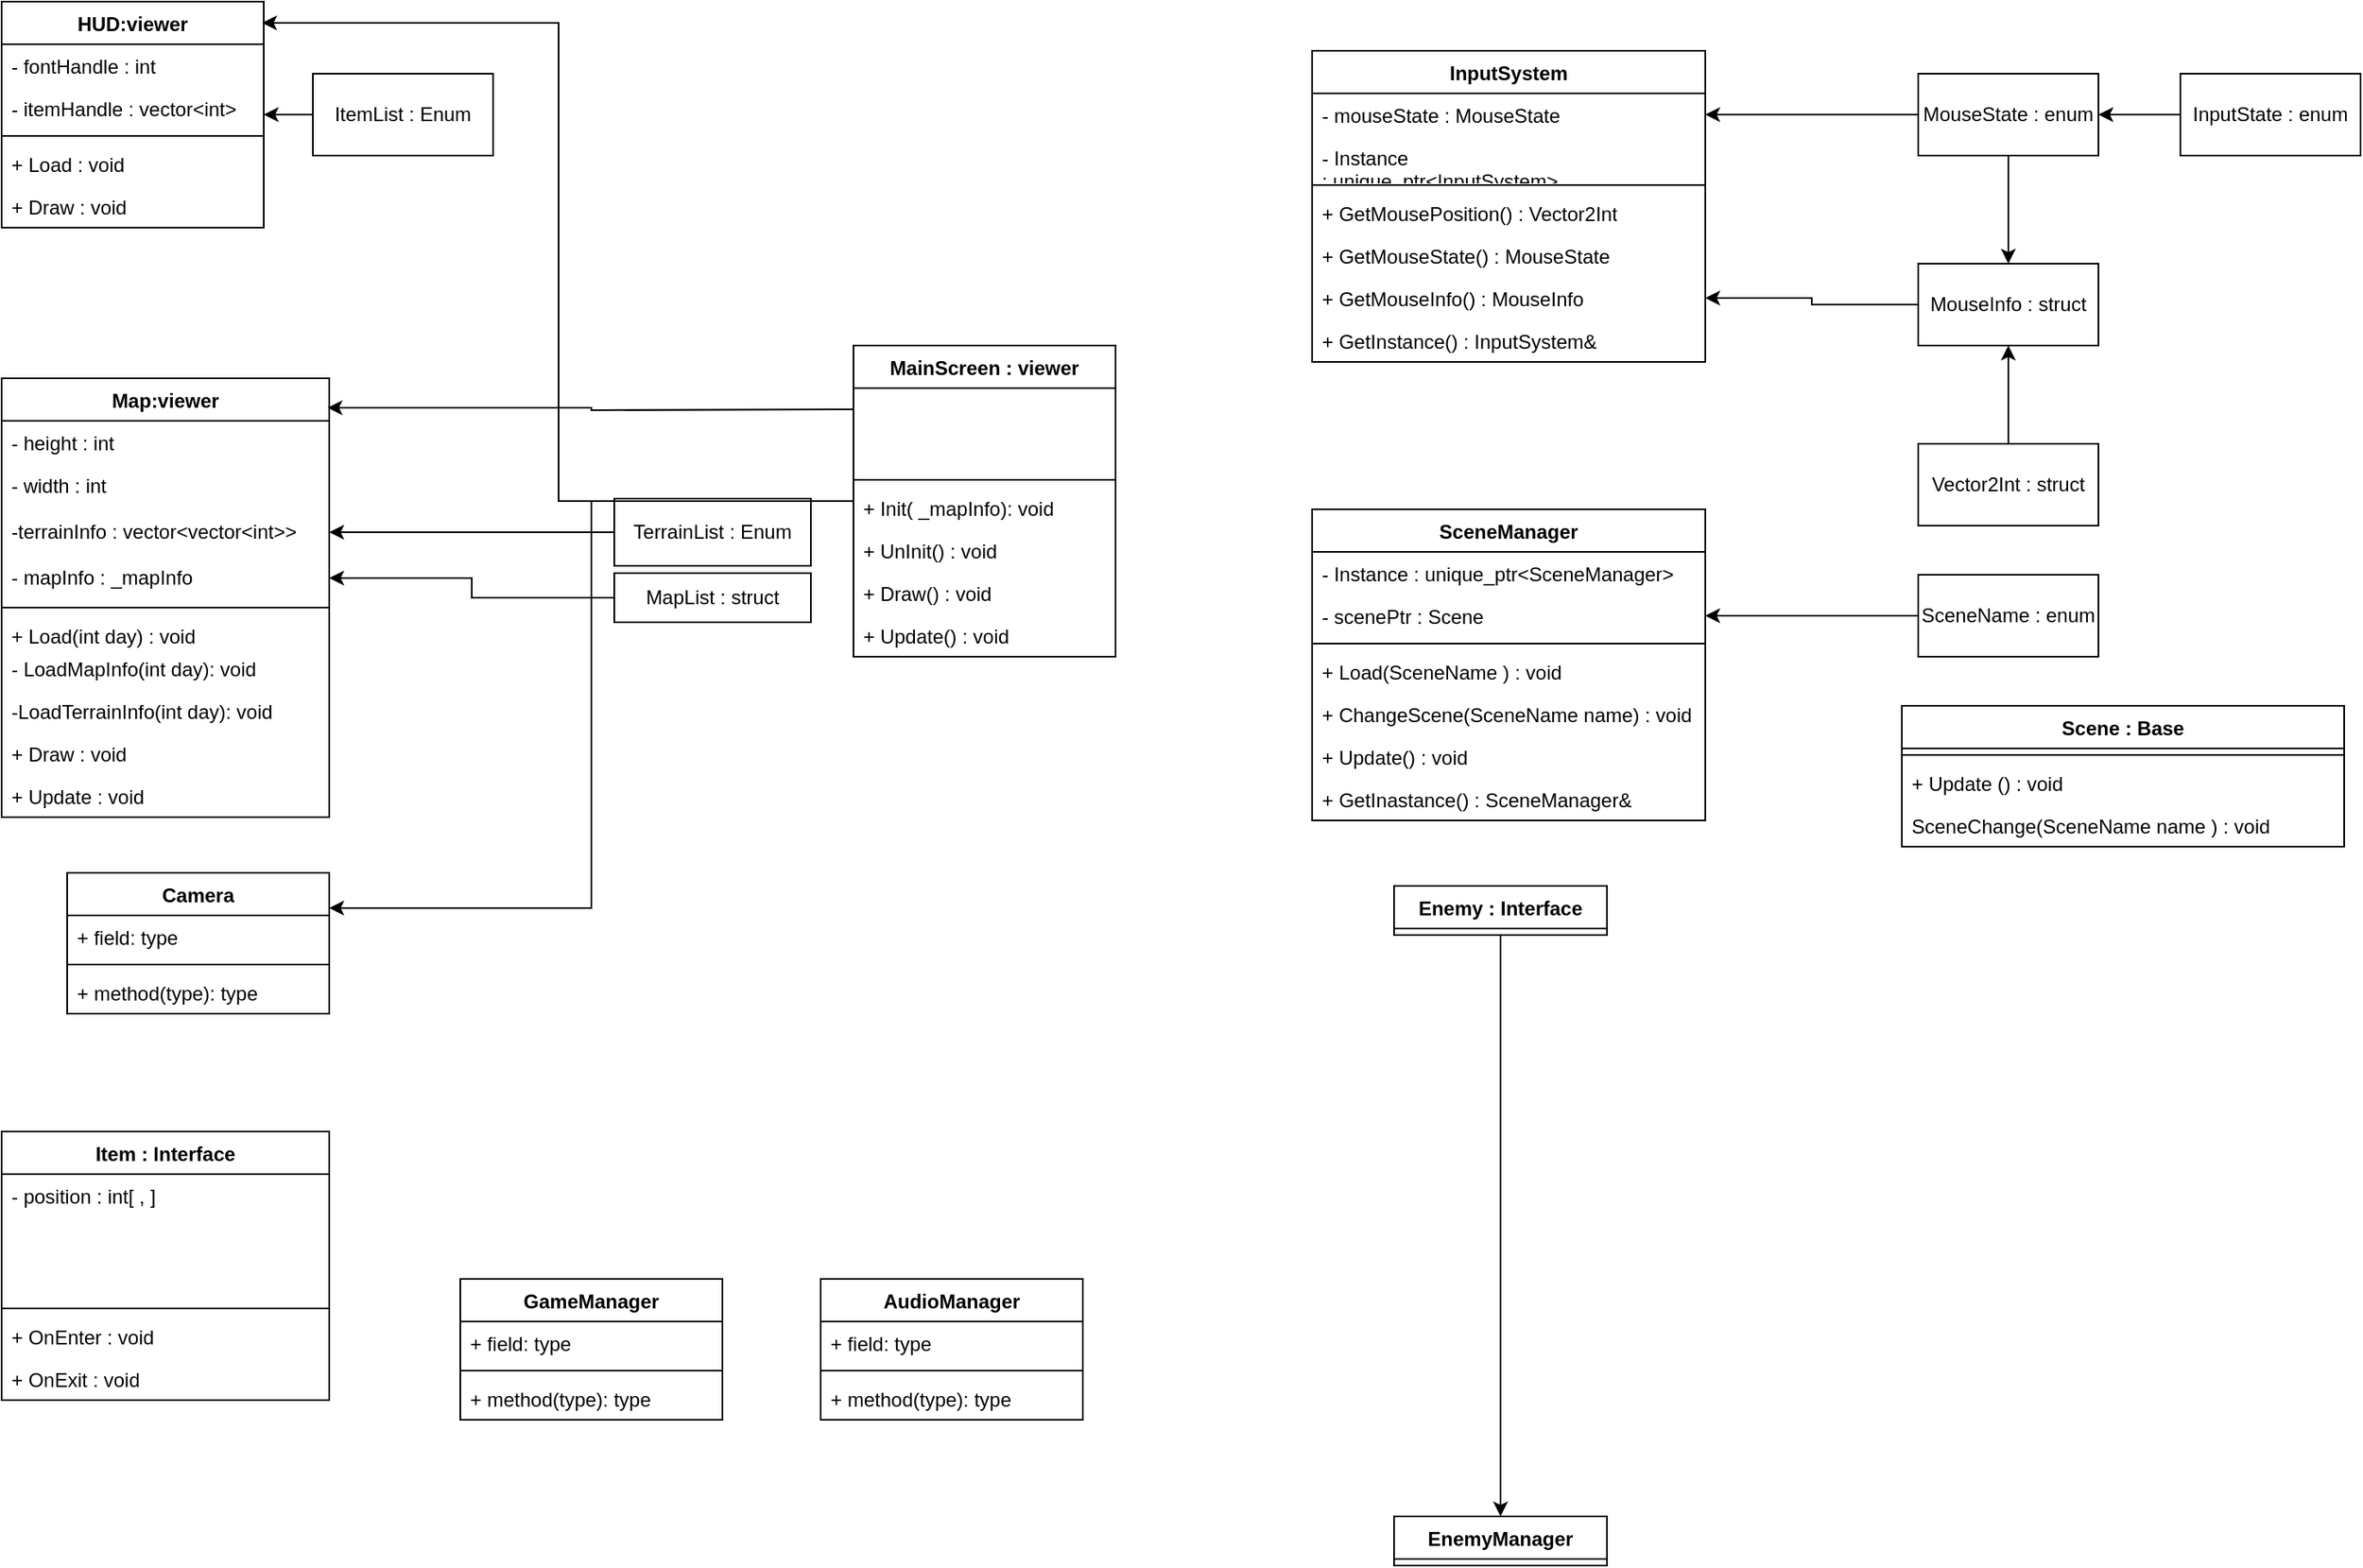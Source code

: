 <mxfile version="26.0.5">
  <diagram id="C5RBs43oDa-KdzZeNtuy" name="Page-1">
    <mxGraphModel dx="1434" dy="738" grid="1" gridSize="10" guides="1" tooltips="1" connect="1" arrows="1" fold="1" page="1" pageScale="1" pageWidth="827" pageHeight="1169" math="0" shadow="0">
      <root>
        <mxCell id="WIyWlLk6GJQsqaUBKTNV-0" />
        <mxCell id="WIyWlLk6GJQsqaUBKTNV-1" parent="WIyWlLk6GJQsqaUBKTNV-0" />
        <mxCell id="dQ82F6TQ2_QtoNy7Uzbg-0" value="HUD:viewer" style="swimlane;fontStyle=1;align=center;verticalAlign=top;childLayout=stackLayout;horizontal=1;startSize=26;horizontalStack=0;resizeParent=1;resizeParentMax=0;resizeLast=0;collapsible=1;marginBottom=0;whiteSpace=wrap;html=1;" parent="WIyWlLk6GJQsqaUBKTNV-1" vertex="1">
          <mxGeometry x="40" y="10" width="160" height="138" as="geometry" />
        </mxCell>
        <mxCell id="dQ82F6TQ2_QtoNy7Uzbg-1" value="- fontHandle : int" style="text;strokeColor=none;fillColor=none;align=left;verticalAlign=top;spacingLeft=4;spacingRight=4;overflow=hidden;rotatable=0;points=[[0,0.5],[1,0.5]];portConstraint=eastwest;whiteSpace=wrap;html=1;" parent="dQ82F6TQ2_QtoNy7Uzbg-0" vertex="1">
          <mxGeometry y="26" width="160" height="26" as="geometry" />
        </mxCell>
        <mxCell id="dQ82F6TQ2_QtoNy7Uzbg-5" value="- itemHandle : vector&amp;lt;int&amp;gt;" style="text;strokeColor=none;fillColor=none;align=left;verticalAlign=top;spacingLeft=4;spacingRight=4;overflow=hidden;rotatable=0;points=[[0,0.5],[1,0.5]];portConstraint=eastwest;whiteSpace=wrap;html=1;" parent="dQ82F6TQ2_QtoNy7Uzbg-0" vertex="1">
          <mxGeometry y="52" width="160" height="26" as="geometry" />
        </mxCell>
        <mxCell id="dQ82F6TQ2_QtoNy7Uzbg-2" value="" style="line;strokeWidth=1;fillColor=none;align=left;verticalAlign=middle;spacingTop=-1;spacingLeft=3;spacingRight=3;rotatable=0;labelPosition=right;points=[];portConstraint=eastwest;strokeColor=inherit;" parent="dQ82F6TQ2_QtoNy7Uzbg-0" vertex="1">
          <mxGeometry y="78" width="160" height="8" as="geometry" />
        </mxCell>
        <mxCell id="dQ82F6TQ2_QtoNy7Uzbg-3" value="+ Load : void" style="text;strokeColor=none;fillColor=none;align=left;verticalAlign=top;spacingLeft=4;spacingRight=4;overflow=hidden;rotatable=0;points=[[0,0.5],[1,0.5]];portConstraint=eastwest;whiteSpace=wrap;html=1;" parent="dQ82F6TQ2_QtoNy7Uzbg-0" vertex="1">
          <mxGeometry y="86" width="160" height="26" as="geometry" />
        </mxCell>
        <mxCell id="dQ82F6TQ2_QtoNy7Uzbg-7" value="+ Draw : void" style="text;strokeColor=none;fillColor=none;align=left;verticalAlign=top;spacingLeft=4;spacingRight=4;overflow=hidden;rotatable=0;points=[[0,0.5],[1,0.5]];portConstraint=eastwest;whiteSpace=wrap;html=1;" parent="dQ82F6TQ2_QtoNy7Uzbg-0" vertex="1">
          <mxGeometry y="112" width="160" height="26" as="geometry" />
        </mxCell>
        <mxCell id="dQ82F6TQ2_QtoNy7Uzbg-9" style="edgeStyle=orthogonalEdgeStyle;rounded=0;orthogonalLoop=1;jettySize=auto;html=1;" parent="WIyWlLk6GJQsqaUBKTNV-1" source="dQ82F6TQ2_QtoNy7Uzbg-8" target="dQ82F6TQ2_QtoNy7Uzbg-0" edge="1">
          <mxGeometry relative="1" as="geometry" />
        </mxCell>
        <mxCell id="dQ82F6TQ2_QtoNy7Uzbg-8" value="ItemList : Enum" style="html=1;whiteSpace=wrap;" parent="WIyWlLk6GJQsqaUBKTNV-1" vertex="1">
          <mxGeometry x="230" y="54" width="110" height="50" as="geometry" />
        </mxCell>
        <mxCell id="dQ82F6TQ2_QtoNy7Uzbg-10" value="Map:viewer" style="swimlane;fontStyle=1;align=center;verticalAlign=top;childLayout=stackLayout;horizontal=1;startSize=26;horizontalStack=0;resizeParent=1;resizeParentMax=0;resizeLast=0;collapsible=1;marginBottom=0;whiteSpace=wrap;html=1;" parent="WIyWlLk6GJQsqaUBKTNV-1" vertex="1">
          <mxGeometry x="40" y="240" width="200" height="268" as="geometry">
            <mxRectangle x="40" y="240" width="60" height="30" as="alternateBounds" />
          </mxGeometry>
        </mxCell>
        <mxCell id="dQ82F6TQ2_QtoNy7Uzbg-15" value="- height : int" style="text;strokeColor=none;fillColor=none;align=left;verticalAlign=top;spacingLeft=4;spacingRight=4;overflow=hidden;rotatable=0;points=[[0,0.5],[1,0.5]];portConstraint=eastwest;whiteSpace=wrap;html=1;" parent="dQ82F6TQ2_QtoNy7Uzbg-10" vertex="1">
          <mxGeometry y="26" width="200" height="26" as="geometry" />
        </mxCell>
        <mxCell id="dQ82F6TQ2_QtoNy7Uzbg-14" value="- width : int" style="text;strokeColor=none;fillColor=none;align=left;verticalAlign=top;spacingLeft=4;spacingRight=4;overflow=hidden;rotatable=0;points=[[0,0.5],[1,0.5]];portConstraint=eastwest;whiteSpace=wrap;html=1;" parent="dQ82F6TQ2_QtoNy7Uzbg-10" vertex="1">
          <mxGeometry y="52" width="200" height="28" as="geometry" />
        </mxCell>
        <mxCell id="dQ82F6TQ2_QtoNy7Uzbg-17" value="-terrainInfo : vector&amp;lt;vector&amp;lt;int&amp;gt;&amp;gt;" style="text;strokeColor=none;fillColor=none;align=left;verticalAlign=top;spacingLeft=4;spacingRight=4;overflow=hidden;rotatable=0;points=[[0,0.5],[1,0.5]];portConstraint=eastwest;whiteSpace=wrap;html=1;" parent="dQ82F6TQ2_QtoNy7Uzbg-10" vertex="1">
          <mxGeometry y="80" width="200" height="28" as="geometry" />
        </mxCell>
        <mxCell id="dQ82F6TQ2_QtoNy7Uzbg-16" value="- mapInfo : _mapInfo" style="text;strokeColor=none;fillColor=none;align=left;verticalAlign=top;spacingLeft=4;spacingRight=4;overflow=hidden;rotatable=0;points=[[0,0.5],[1,0.5]];portConstraint=eastwest;whiteSpace=wrap;html=1;" parent="dQ82F6TQ2_QtoNy7Uzbg-10" vertex="1">
          <mxGeometry y="108" width="200" height="28" as="geometry" />
        </mxCell>
        <mxCell id="dQ82F6TQ2_QtoNy7Uzbg-12" value="" style="line;strokeWidth=1;fillColor=none;align=left;verticalAlign=middle;spacingTop=-1;spacingLeft=3;spacingRight=3;rotatable=0;labelPosition=right;points=[];portConstraint=eastwest;strokeColor=inherit;" parent="dQ82F6TQ2_QtoNy7Uzbg-10" vertex="1">
          <mxGeometry y="136" width="200" height="8" as="geometry" />
        </mxCell>
        <mxCell id="dQ82F6TQ2_QtoNy7Uzbg-13" value="+ Load(int day) : void" style="text;strokeColor=none;fillColor=none;align=left;verticalAlign=top;spacingLeft=4;spacingRight=4;overflow=hidden;rotatable=0;points=[[0,0.5],[1,0.5]];portConstraint=eastwest;whiteSpace=wrap;html=1;" parent="dQ82F6TQ2_QtoNy7Uzbg-10" vertex="1">
          <mxGeometry y="144" width="200" height="20" as="geometry" />
        </mxCell>
        <mxCell id="dQ82F6TQ2_QtoNy7Uzbg-20" value="- LoadMapInfo(int day): void" style="text;strokeColor=none;fillColor=none;align=left;verticalAlign=top;spacingLeft=4;spacingRight=4;overflow=hidden;rotatable=0;points=[[0,0.5],[1,0.5]];portConstraint=eastwest;whiteSpace=wrap;html=1;" parent="dQ82F6TQ2_QtoNy7Uzbg-10" vertex="1">
          <mxGeometry y="164" width="200" height="26" as="geometry" />
        </mxCell>
        <mxCell id="dQ82F6TQ2_QtoNy7Uzbg-19" value="-LoadTerrainInfo(int day): void" style="text;strokeColor=none;fillColor=none;align=left;verticalAlign=top;spacingLeft=4;spacingRight=4;overflow=hidden;rotatable=0;points=[[0,0.5],[1,0.5]];portConstraint=eastwest;whiteSpace=wrap;html=1;" parent="dQ82F6TQ2_QtoNy7Uzbg-10" vertex="1">
          <mxGeometry y="190" width="200" height="26" as="geometry" />
        </mxCell>
        <mxCell id="dQ82F6TQ2_QtoNy7Uzbg-18" value="+ Draw : void" style="text;strokeColor=none;fillColor=none;align=left;verticalAlign=top;spacingLeft=4;spacingRight=4;overflow=hidden;rotatable=0;points=[[0,0.5],[1,0.5]];portConstraint=eastwest;whiteSpace=wrap;html=1;" parent="dQ82F6TQ2_QtoNy7Uzbg-10" vertex="1">
          <mxGeometry y="216" width="200" height="26" as="geometry" />
        </mxCell>
        <mxCell id="GpINPTYnc7k_mhs-UfK4-0" value="+ Update : void" style="text;strokeColor=none;fillColor=none;align=left;verticalAlign=top;spacingLeft=4;spacingRight=4;overflow=hidden;rotatable=0;points=[[0,0.5],[1,0.5]];portConstraint=eastwest;whiteSpace=wrap;html=1;" parent="dQ82F6TQ2_QtoNy7Uzbg-10" vertex="1">
          <mxGeometry y="242" width="200" height="26" as="geometry" />
        </mxCell>
        <mxCell id="dQ82F6TQ2_QtoNy7Uzbg-22" style="edgeStyle=orthogonalEdgeStyle;rounded=0;orthogonalLoop=1;jettySize=auto;html=1;" parent="WIyWlLk6GJQsqaUBKTNV-1" source="dQ82F6TQ2_QtoNy7Uzbg-21" target="dQ82F6TQ2_QtoNy7Uzbg-17" edge="1">
          <mxGeometry relative="1" as="geometry" />
        </mxCell>
        <mxCell id="dQ82F6TQ2_QtoNy7Uzbg-21" value="TerrainList : Enum" style="html=1;whiteSpace=wrap;" parent="WIyWlLk6GJQsqaUBKTNV-1" vertex="1">
          <mxGeometry x="414" y="313.5" width="120" height="41" as="geometry" />
        </mxCell>
        <mxCell id="dQ82F6TQ2_QtoNy7Uzbg-24" style="edgeStyle=orthogonalEdgeStyle;rounded=0;orthogonalLoop=1;jettySize=auto;html=1;entryX=1;entryY=0.5;entryDx=0;entryDy=0;" parent="WIyWlLk6GJQsqaUBKTNV-1" source="dQ82F6TQ2_QtoNy7Uzbg-23" target="dQ82F6TQ2_QtoNy7Uzbg-16" edge="1">
          <mxGeometry relative="1" as="geometry" />
        </mxCell>
        <mxCell id="dQ82F6TQ2_QtoNy7Uzbg-23" value="MapList : struct" style="html=1;whiteSpace=wrap;" parent="WIyWlLk6GJQsqaUBKTNV-1" vertex="1">
          <mxGeometry x="414" y="359" width="120" height="30" as="geometry" />
        </mxCell>
        <mxCell id="Az7e3JTiuU3JbgEFmQPV-0" style="edgeStyle=orthogonalEdgeStyle;rounded=0;orthogonalLoop=1;jettySize=auto;html=1;entryX=0.5;entryY=0;entryDx=0;entryDy=0;" parent="WIyWlLk6GJQsqaUBKTNV-1" source="dQ82F6TQ2_QtoNy7Uzbg-26" target="dQ82F6TQ2_QtoNy7Uzbg-39" edge="1">
          <mxGeometry relative="1" as="geometry" />
        </mxCell>
        <mxCell id="dQ82F6TQ2_QtoNy7Uzbg-26" value="Enemy : Interf&lt;span style=&quot;background-color: initial;&quot;&gt;ace&lt;/span&gt;" style="swimlane;fontStyle=1;align=center;verticalAlign=top;childLayout=stackLayout;horizontal=1;startSize=26;horizontalStack=0;resizeParent=1;resizeParentMax=0;resizeLast=0;collapsible=1;marginBottom=0;whiteSpace=wrap;html=1;" parent="WIyWlLk6GJQsqaUBKTNV-1" vertex="1" collapsed="1">
          <mxGeometry x="890" y="550" width="130" height="30" as="geometry">
            <mxRectangle x="490" y="10" width="190" height="320" as="alternateBounds" />
          </mxGeometry>
        </mxCell>
        <mxCell id="dQ82F6TQ2_QtoNy7Uzbg-27" value="- Health : int" style="text;strokeColor=none;fillColor=none;align=left;verticalAlign=top;spacingLeft=4;spacingRight=4;overflow=hidden;rotatable=0;points=[[0,0.5],[1,0.5]];portConstraint=eastwest;whiteSpace=wrap;html=1;" parent="dQ82F6TQ2_QtoNy7Uzbg-26" vertex="1">
          <mxGeometry y="26" width="190" height="26" as="geometry" />
        </mxCell>
        <mxCell id="dQ82F6TQ2_QtoNy7Uzbg-30" value="- modelHandle : int" style="text;strokeColor=none;fillColor=none;align=left;verticalAlign=top;spacingLeft=4;spacingRight=4;overflow=hidden;rotatable=0;points=[[0,0.5],[1,0.5]];portConstraint=eastwest;whiteSpace=wrap;html=1;" parent="dQ82F6TQ2_QtoNy7Uzbg-26" vertex="1">
          <mxGeometry y="52" width="190" height="26" as="geometry" />
        </mxCell>
        <mxCell id="dQ82F6TQ2_QtoNy7Uzbg-32" value="- animationHandles : vector&amp;lt;int&amp;gt;" style="text;strokeColor=none;fillColor=none;align=left;verticalAlign=top;spacingLeft=4;spacingRight=4;overflow=hidden;rotatable=0;points=[[0,0.5],[1,0.5]];portConstraint=eastwest;whiteSpace=wrap;html=1;" parent="dQ82F6TQ2_QtoNy7Uzbg-26" vertex="1">
          <mxGeometry y="78" width="190" height="26" as="geometry" />
        </mxCell>
        <mxCell id="dQ82F6TQ2_QtoNy7Uzbg-31" value="- effectHandles : vector&amp;lt;int&amp;gt;" style="text;strokeColor=none;fillColor=none;align=left;verticalAlign=top;spacingLeft=4;spacingRight=4;overflow=hidden;rotatable=0;points=[[0,0.5],[1,0.5]];portConstraint=eastwest;whiteSpace=wrap;html=1;" parent="dQ82F6TQ2_QtoNy7Uzbg-26" vertex="1">
          <mxGeometry y="104" width="190" height="26" as="geometry" />
        </mxCell>
        <mxCell id="dQ82F6TQ2_QtoNy7Uzbg-33" value="- soundHandles : vector&amp;lt;int&amp;gt;" style="text;strokeColor=none;fillColor=none;align=left;verticalAlign=top;spacingLeft=4;spacingRight=4;overflow=hidden;rotatable=0;points=[[0,0.5],[1,0.5]];portConstraint=eastwest;whiteSpace=wrap;html=1;" parent="dQ82F6TQ2_QtoNy7Uzbg-26" vertex="1">
          <mxGeometry y="130" width="190" height="26" as="geometry" />
        </mxCell>
        <mxCell id="dQ82F6TQ2_QtoNy7Uzbg-28" value="" style="line;strokeWidth=1;fillColor=none;align=left;verticalAlign=middle;spacingTop=-1;spacingLeft=3;spacingRight=3;rotatable=0;labelPosition=right;points=[];portConstraint=eastwest;strokeColor=inherit;" parent="dQ82F6TQ2_QtoNy7Uzbg-26" vertex="1">
          <mxGeometry y="156" width="190" height="8" as="geometry" />
        </mxCell>
        <mxCell id="dQ82F6TQ2_QtoNy7Uzbg-29" value="+ Load(int id) :void&amp;nbsp;" style="text;strokeColor=none;fillColor=none;align=left;verticalAlign=top;spacingLeft=4;spacingRight=4;overflow=hidden;rotatable=0;points=[[0,0.5],[1,0.5]];portConstraint=eastwest;whiteSpace=wrap;html=1;" parent="dQ82F6TQ2_QtoNy7Uzbg-26" vertex="1">
          <mxGeometry y="164" width="190" height="26" as="geometry" />
        </mxCell>
        <mxCell id="dQ82F6TQ2_QtoNy7Uzbg-36" value="+ Update : void" style="text;strokeColor=none;fillColor=none;align=left;verticalAlign=top;spacingLeft=4;spacingRight=4;overflow=hidden;rotatable=0;points=[[0,0.5],[1,0.5]];portConstraint=eastwest;whiteSpace=wrap;html=1;" parent="dQ82F6TQ2_QtoNy7Uzbg-26" vertex="1">
          <mxGeometry y="190" width="190" height="26" as="geometry" />
        </mxCell>
        <mxCell id="dQ82F6TQ2_QtoNy7Uzbg-35" value="- Draw : void" style="text;strokeColor=none;fillColor=none;align=left;verticalAlign=top;spacingLeft=4;spacingRight=4;overflow=hidden;rotatable=0;points=[[0,0.5],[1,0.5]];portConstraint=eastwest;whiteSpace=wrap;html=1;" parent="dQ82F6TQ2_QtoNy7Uzbg-26" vertex="1">
          <mxGeometry y="216" width="190" height="26" as="geometry" />
        </mxCell>
        <mxCell id="dQ82F6TQ2_QtoNy7Uzbg-34" value="- Death : void" style="text;strokeColor=none;fillColor=none;align=left;verticalAlign=top;spacingLeft=4;spacingRight=4;overflow=hidden;rotatable=0;points=[[0,0.5],[1,0.5]];portConstraint=eastwest;whiteSpace=wrap;html=1;" parent="dQ82F6TQ2_QtoNy7Uzbg-26" vertex="1">
          <mxGeometry y="242" width="190" height="26" as="geometry" />
        </mxCell>
        <mxCell id="dQ82F6TQ2_QtoNy7Uzbg-38" value="+&amp;nbsp; RegistRoute : void" style="text;strokeColor=none;fillColor=none;align=left;verticalAlign=top;spacingLeft=4;spacingRight=4;overflow=hidden;rotatable=0;points=[[0,0.5],[1,0.5]];portConstraint=eastwest;whiteSpace=wrap;html=1;" parent="dQ82F6TQ2_QtoNy7Uzbg-26" vertex="1">
          <mxGeometry y="268" width="190" height="26" as="geometry" />
        </mxCell>
        <mxCell id="dQ82F6TQ2_QtoNy7Uzbg-37" value="-&amp;nbsp;" style="text;strokeColor=none;fillColor=none;align=left;verticalAlign=top;spacingLeft=4;spacingRight=4;overflow=hidden;rotatable=0;points=[[0,0.5],[1,0.5]];portConstraint=eastwest;whiteSpace=wrap;html=1;" parent="dQ82F6TQ2_QtoNy7Uzbg-26" vertex="1">
          <mxGeometry y="294" width="190" height="26" as="geometry" />
        </mxCell>
        <mxCell id="dQ82F6TQ2_QtoNy7Uzbg-39" value="EnemyManager" style="swimlane;fontStyle=1;align=center;verticalAlign=top;childLayout=stackLayout;horizontal=1;startSize=26;horizontalStack=0;resizeParent=1;resizeParentMax=0;resizeLast=0;collapsible=1;marginBottom=0;whiteSpace=wrap;html=1;" parent="WIyWlLk6GJQsqaUBKTNV-1" vertex="1" collapsed="1">
          <mxGeometry x="890" y="935" width="130" height="30" as="geometry">
            <mxRectangle x="490" y="395" width="190" height="190" as="alternateBounds" />
          </mxGeometry>
        </mxCell>
        <mxCell id="dQ82F6TQ2_QtoNy7Uzbg-40" value="+ field: type" style="text;strokeColor=none;fillColor=none;align=left;verticalAlign=top;spacingLeft=4;spacingRight=4;overflow=hidden;rotatable=0;points=[[0,0.5],[1,0.5]];portConstraint=eastwest;whiteSpace=wrap;html=1;" parent="dQ82F6TQ2_QtoNy7Uzbg-39" vertex="1">
          <mxGeometry y="26" width="190" height="26" as="geometry" />
        </mxCell>
        <mxCell id="Az7e3JTiuU3JbgEFmQPV-6" style="text;strokeColor=none;fillColor=none;align=left;verticalAlign=top;spacingLeft=4;spacingRight=4;overflow=hidden;rotatable=0;points=[[0,0.5],[1,0.5]];portConstraint=eastwest;whiteSpace=wrap;html=1;" parent="dQ82F6TQ2_QtoNy7Uzbg-39" vertex="1">
          <mxGeometry y="52" width="190" height="26" as="geometry" />
        </mxCell>
        <mxCell id="Az7e3JTiuU3JbgEFmQPV-5" style="text;strokeColor=none;fillColor=none;align=left;verticalAlign=top;spacingLeft=4;spacingRight=4;overflow=hidden;rotatable=0;points=[[0,0.5],[1,0.5]];portConstraint=eastwest;whiteSpace=wrap;html=1;" parent="dQ82F6TQ2_QtoNy7Uzbg-39" vertex="1">
          <mxGeometry y="78" width="190" height="26" as="geometry" />
        </mxCell>
        <mxCell id="dQ82F6TQ2_QtoNy7Uzbg-41" value="" style="line;strokeWidth=1;fillColor=none;align=left;verticalAlign=middle;spacingTop=-1;spacingLeft=3;spacingRight=3;rotatable=0;labelPosition=right;points=[];portConstraint=eastwest;strokeColor=inherit;" parent="dQ82F6TQ2_QtoNy7Uzbg-39" vertex="1">
          <mxGeometry y="104" width="190" height="8" as="geometry" />
        </mxCell>
        <mxCell id="dQ82F6TQ2_QtoNy7Uzbg-42" value="+ method(type): type" style="text;strokeColor=none;fillColor=none;align=left;verticalAlign=top;spacingLeft=4;spacingRight=4;overflow=hidden;rotatable=0;points=[[0,0.5],[1,0.5]];portConstraint=eastwest;whiteSpace=wrap;html=1;" parent="dQ82F6TQ2_QtoNy7Uzbg-39" vertex="1">
          <mxGeometry y="112" width="190" height="26" as="geometry" />
        </mxCell>
        <mxCell id="Az7e3JTiuU3JbgEFmQPV-8" style="text;strokeColor=none;fillColor=none;align=left;verticalAlign=top;spacingLeft=4;spacingRight=4;overflow=hidden;rotatable=0;points=[[0,0.5],[1,0.5]];portConstraint=eastwest;whiteSpace=wrap;html=1;" parent="dQ82F6TQ2_QtoNy7Uzbg-39" vertex="1">
          <mxGeometry y="138" width="190" height="26" as="geometry" />
        </mxCell>
        <mxCell id="Az7e3JTiuU3JbgEFmQPV-7" style="text;strokeColor=none;fillColor=none;align=left;verticalAlign=top;spacingLeft=4;spacingRight=4;overflow=hidden;rotatable=0;points=[[0,0.5],[1,0.5]];portConstraint=eastwest;whiteSpace=wrap;html=1;" parent="dQ82F6TQ2_QtoNy7Uzbg-39" vertex="1">
          <mxGeometry y="164" width="190" height="26" as="geometry" />
        </mxCell>
        <mxCell id="Az7e3JTiuU3JbgEFmQPV-1" value="Item : Interface" style="swimlane;fontStyle=1;align=center;verticalAlign=top;childLayout=stackLayout;horizontal=1;startSize=26;horizontalStack=0;resizeParent=1;resizeParentMax=0;resizeLast=0;collapsible=1;marginBottom=0;whiteSpace=wrap;html=1;" parent="WIyWlLk6GJQsqaUBKTNV-1" vertex="1">
          <mxGeometry x="40" y="700" width="200" height="164" as="geometry" />
        </mxCell>
        <mxCell id="Az7e3JTiuU3JbgEFmQPV-2" value="- position : int[ , ]&amp;nbsp;" style="text;strokeColor=none;fillColor=none;align=left;verticalAlign=top;spacingLeft=4;spacingRight=4;overflow=hidden;rotatable=0;points=[[0,0.5],[1,0.5]];portConstraint=eastwest;whiteSpace=wrap;html=1;" parent="Az7e3JTiuU3JbgEFmQPV-1" vertex="1">
          <mxGeometry y="26" width="200" height="26" as="geometry" />
        </mxCell>
        <mxCell id="Az7e3JTiuU3JbgEFmQPV-21" style="text;strokeColor=none;fillColor=none;align=left;verticalAlign=top;spacingLeft=4;spacingRight=4;overflow=hidden;rotatable=0;points=[[0,0.5],[1,0.5]];portConstraint=eastwest;whiteSpace=wrap;html=1;" parent="Az7e3JTiuU3JbgEFmQPV-1" vertex="1">
          <mxGeometry y="52" width="200" height="26" as="geometry" />
        </mxCell>
        <mxCell id="Az7e3JTiuU3JbgEFmQPV-20" style="text;strokeColor=none;fillColor=none;align=left;verticalAlign=top;spacingLeft=4;spacingRight=4;overflow=hidden;rotatable=0;points=[[0,0.5],[1,0.5]];portConstraint=eastwest;whiteSpace=wrap;html=1;" parent="Az7e3JTiuU3JbgEFmQPV-1" vertex="1">
          <mxGeometry y="78" width="200" height="26" as="geometry" />
        </mxCell>
        <mxCell id="Az7e3JTiuU3JbgEFmQPV-3" value="" style="line;strokeWidth=1;fillColor=none;align=left;verticalAlign=middle;spacingTop=-1;spacingLeft=3;spacingRight=3;rotatable=0;labelPosition=right;points=[];portConstraint=eastwest;strokeColor=inherit;" parent="Az7e3JTiuU3JbgEFmQPV-1" vertex="1">
          <mxGeometry y="104" width="200" height="8" as="geometry" />
        </mxCell>
        <mxCell id="Az7e3JTiuU3JbgEFmQPV-19" value="+ OnEnter : void" style="text;strokeColor=none;fillColor=none;align=left;verticalAlign=top;spacingLeft=4;spacingRight=4;overflow=hidden;rotatable=0;points=[[0,0.5],[1,0.5]];portConstraint=eastwest;whiteSpace=wrap;html=1;" parent="Az7e3JTiuU3JbgEFmQPV-1" vertex="1">
          <mxGeometry y="112" width="200" height="26" as="geometry" />
        </mxCell>
        <mxCell id="Az7e3JTiuU3JbgEFmQPV-18" value="+ OnExit : void" style="text;strokeColor=none;fillColor=none;align=left;verticalAlign=top;spacingLeft=4;spacingRight=4;overflow=hidden;rotatable=0;points=[[0,0.5],[1,0.5]];portConstraint=eastwest;whiteSpace=wrap;html=1;" parent="Az7e3JTiuU3JbgEFmQPV-1" vertex="1">
          <mxGeometry y="138" width="200" height="26" as="geometry" />
        </mxCell>
        <mxCell id="Az7e3JTiuU3JbgEFmQPV-9" value="Camera" style="swimlane;fontStyle=1;align=center;verticalAlign=top;childLayout=stackLayout;horizontal=1;startSize=26;horizontalStack=0;resizeParent=1;resizeParentMax=0;resizeLast=0;collapsible=1;marginBottom=0;whiteSpace=wrap;html=1;" parent="WIyWlLk6GJQsqaUBKTNV-1" vertex="1">
          <mxGeometry x="80" y="542" width="160" height="86" as="geometry" />
        </mxCell>
        <mxCell id="Az7e3JTiuU3JbgEFmQPV-10" value="+ field: type" style="text;strokeColor=none;fillColor=none;align=left;verticalAlign=top;spacingLeft=4;spacingRight=4;overflow=hidden;rotatable=0;points=[[0,0.5],[1,0.5]];portConstraint=eastwest;whiteSpace=wrap;html=1;" parent="Az7e3JTiuU3JbgEFmQPV-9" vertex="1">
          <mxGeometry y="26" width="160" height="26" as="geometry" />
        </mxCell>
        <mxCell id="Az7e3JTiuU3JbgEFmQPV-11" value="" style="line;strokeWidth=1;fillColor=none;align=left;verticalAlign=middle;spacingTop=-1;spacingLeft=3;spacingRight=3;rotatable=0;labelPosition=right;points=[];portConstraint=eastwest;strokeColor=inherit;" parent="Az7e3JTiuU3JbgEFmQPV-9" vertex="1">
          <mxGeometry y="52" width="160" height="8" as="geometry" />
        </mxCell>
        <mxCell id="Az7e3JTiuU3JbgEFmQPV-12" value="+ method(type): type" style="text;strokeColor=none;fillColor=none;align=left;verticalAlign=top;spacingLeft=4;spacingRight=4;overflow=hidden;rotatable=0;points=[[0,0.5],[1,0.5]];portConstraint=eastwest;whiteSpace=wrap;html=1;" parent="Az7e3JTiuU3JbgEFmQPV-9" vertex="1">
          <mxGeometry y="60" width="160" height="26" as="geometry" />
        </mxCell>
        <mxCell id="Az7e3JTiuU3JbgEFmQPV-13" value="InputSystem" style="swimlane;fontStyle=1;align=center;verticalAlign=top;childLayout=stackLayout;horizontal=1;startSize=26;horizontalStack=0;resizeParent=1;resizeParentMax=0;resizeLast=0;collapsible=1;marginBottom=0;whiteSpace=wrap;html=1;" parent="WIyWlLk6GJQsqaUBKTNV-1" vertex="1">
          <mxGeometry x="840" y="40" width="240" height="190" as="geometry" />
        </mxCell>
        <mxCell id="GpINPTYnc7k_mhs-UfK4-2" value="- mouseState : MouseState" style="text;strokeColor=none;fillColor=none;align=left;verticalAlign=top;spacingLeft=4;spacingRight=4;overflow=hidden;rotatable=0;points=[[0,0.5],[1,0.5]];portConstraint=eastwest;whiteSpace=wrap;html=1;" parent="Az7e3JTiuU3JbgEFmQPV-13" vertex="1">
          <mxGeometry y="26" width="240" height="26" as="geometry" />
        </mxCell>
        <mxCell id="GpINPTYnc7k_mhs-UfK4-1" value="- Instance&amp;nbsp;&lt;div&gt;: unique_ptr&amp;lt;InputSystem&amp;gt;&lt;/div&gt;" style="text;strokeColor=none;fillColor=none;align=left;verticalAlign=top;spacingLeft=4;spacingRight=4;overflow=hidden;rotatable=0;points=[[0,0.5],[1,0.5]];portConstraint=eastwest;whiteSpace=wrap;html=1;" parent="Az7e3JTiuU3JbgEFmQPV-13" vertex="1">
          <mxGeometry y="52" width="240" height="26" as="geometry" />
        </mxCell>
        <mxCell id="Az7e3JTiuU3JbgEFmQPV-15" value="" style="line;strokeWidth=1;fillColor=none;align=left;verticalAlign=middle;spacingTop=-1;spacingLeft=3;spacingRight=3;rotatable=0;labelPosition=right;points=[];portConstraint=eastwest;strokeColor=inherit;" parent="Az7e3JTiuU3JbgEFmQPV-13" vertex="1">
          <mxGeometry y="78" width="240" height="8" as="geometry" />
        </mxCell>
        <mxCell id="Az7e3JTiuU3JbgEFmQPV-16" value="+ GetMousePosition() : Vector2Int" style="text;strokeColor=none;fillColor=none;align=left;verticalAlign=top;spacingLeft=4;spacingRight=4;overflow=hidden;rotatable=0;points=[[0,0.5],[1,0.5]];portConstraint=eastwest;whiteSpace=wrap;html=1;" parent="Az7e3JTiuU3JbgEFmQPV-13" vertex="1">
          <mxGeometry y="86" width="240" height="26" as="geometry" />
        </mxCell>
        <mxCell id="GpINPTYnc7k_mhs-UfK4-4" value="+ GetMouseState() : MouseState" style="text;strokeColor=none;fillColor=none;align=left;verticalAlign=top;spacingLeft=4;spacingRight=4;overflow=hidden;rotatable=0;points=[[0,0.5],[1,0.5]];portConstraint=eastwest;whiteSpace=wrap;html=1;" parent="Az7e3JTiuU3JbgEFmQPV-13" vertex="1">
          <mxGeometry y="112" width="240" height="26" as="geometry" />
        </mxCell>
        <mxCell id="GpINPTYnc7k_mhs-UfK4-5" value="+ GetMouseInfo() : MouseInfo" style="text;strokeColor=none;fillColor=none;align=left;verticalAlign=top;spacingLeft=4;spacingRight=4;overflow=hidden;rotatable=0;points=[[0,0.5],[1,0.5]];portConstraint=eastwest;whiteSpace=wrap;html=1;" parent="Az7e3JTiuU3JbgEFmQPV-13" vertex="1">
          <mxGeometry y="138" width="240" height="26" as="geometry" />
        </mxCell>
        <mxCell id="GpINPTYnc7k_mhs-UfK4-3" value="+ GetInstance() : InputSystem&amp;amp;" style="text;strokeColor=none;fillColor=none;align=left;verticalAlign=top;spacingLeft=4;spacingRight=4;overflow=hidden;rotatable=0;points=[[0,0.5],[1,0.5]];portConstraint=eastwest;whiteSpace=wrap;html=1;" parent="Az7e3JTiuU3JbgEFmQPV-13" vertex="1">
          <mxGeometry y="164" width="240" height="26" as="geometry" />
        </mxCell>
        <mxCell id="Az7e3JTiuU3JbgEFmQPV-22" value="GameManager" style="swimlane;fontStyle=1;align=center;verticalAlign=top;childLayout=stackLayout;horizontal=1;startSize=26;horizontalStack=0;resizeParent=1;resizeParentMax=0;resizeLast=0;collapsible=1;marginBottom=0;whiteSpace=wrap;html=1;" parent="WIyWlLk6GJQsqaUBKTNV-1" vertex="1">
          <mxGeometry x="320" y="790" width="160" height="86" as="geometry" />
        </mxCell>
        <mxCell id="Az7e3JTiuU3JbgEFmQPV-23" value="+ field: type" style="text;strokeColor=none;fillColor=none;align=left;verticalAlign=top;spacingLeft=4;spacingRight=4;overflow=hidden;rotatable=0;points=[[0,0.5],[1,0.5]];portConstraint=eastwest;whiteSpace=wrap;html=1;" parent="Az7e3JTiuU3JbgEFmQPV-22" vertex="1">
          <mxGeometry y="26" width="160" height="26" as="geometry" />
        </mxCell>
        <mxCell id="Az7e3JTiuU3JbgEFmQPV-24" value="" style="line;strokeWidth=1;fillColor=none;align=left;verticalAlign=middle;spacingTop=-1;spacingLeft=3;spacingRight=3;rotatable=0;labelPosition=right;points=[];portConstraint=eastwest;strokeColor=inherit;" parent="Az7e3JTiuU3JbgEFmQPV-22" vertex="1">
          <mxGeometry y="52" width="160" height="8" as="geometry" />
        </mxCell>
        <mxCell id="Az7e3JTiuU3JbgEFmQPV-25" value="+ method(type): type" style="text;strokeColor=none;fillColor=none;align=left;verticalAlign=top;spacingLeft=4;spacingRight=4;overflow=hidden;rotatable=0;points=[[0,0.5],[1,0.5]];portConstraint=eastwest;whiteSpace=wrap;html=1;" parent="Az7e3JTiuU3JbgEFmQPV-22" vertex="1">
          <mxGeometry y="60" width="160" height="26" as="geometry" />
        </mxCell>
        <mxCell id="Az7e3JTiuU3JbgEFmQPV-26" value="SceneManager" style="swimlane;fontStyle=1;align=center;verticalAlign=top;childLayout=stackLayout;horizontal=1;startSize=26;horizontalStack=0;resizeParent=1;resizeParentMax=0;resizeLast=0;collapsible=1;marginBottom=0;whiteSpace=wrap;html=1;" parent="WIyWlLk6GJQsqaUBKTNV-1" vertex="1">
          <mxGeometry x="840" y="320" width="240" height="190" as="geometry" />
        </mxCell>
        <mxCell id="Az7e3JTiuU3JbgEFmQPV-27" value="- Instance : unique_ptr&amp;lt;SceneManager&amp;gt;" style="text;strokeColor=none;fillColor=none;align=left;verticalAlign=top;spacingLeft=4;spacingRight=4;overflow=hidden;rotatable=0;points=[[0,0.5],[1,0.5]];portConstraint=eastwest;whiteSpace=wrap;html=1;" parent="Az7e3JTiuU3JbgEFmQPV-26" vertex="1">
          <mxGeometry y="26" width="240" height="26" as="geometry" />
        </mxCell>
        <mxCell id="GpINPTYnc7k_mhs-UfK4-30" value="- scenePtr : Scene" style="text;strokeColor=none;fillColor=none;align=left;verticalAlign=top;spacingLeft=4;spacingRight=4;overflow=hidden;rotatable=0;points=[[0,0.5],[1,0.5]];portConstraint=eastwest;whiteSpace=wrap;html=1;" parent="Az7e3JTiuU3JbgEFmQPV-26" vertex="1">
          <mxGeometry y="52" width="240" height="26" as="geometry" />
        </mxCell>
        <mxCell id="Az7e3JTiuU3JbgEFmQPV-28" value="" style="line;strokeWidth=1;fillColor=none;align=left;verticalAlign=middle;spacingTop=-1;spacingLeft=3;spacingRight=3;rotatable=0;labelPosition=right;points=[];portConstraint=eastwest;strokeColor=inherit;" parent="Az7e3JTiuU3JbgEFmQPV-26" vertex="1">
          <mxGeometry y="78" width="240" height="8" as="geometry" />
        </mxCell>
        <mxCell id="Az7e3JTiuU3JbgEFmQPV-29" value="+ Load(SceneName ) : void" style="text;strokeColor=none;fillColor=none;align=left;verticalAlign=top;spacingLeft=4;spacingRight=4;overflow=hidden;rotatable=0;points=[[0,0.5],[1,0.5]];portConstraint=eastwest;whiteSpace=wrap;html=1;" parent="Az7e3JTiuU3JbgEFmQPV-26" vertex="1">
          <mxGeometry y="86" width="240" height="26" as="geometry" />
        </mxCell>
        <mxCell id="GpINPTYnc7k_mhs-UfK4-33" value="+ ChangeScene(SceneName name) : void" style="text;strokeColor=none;fillColor=none;align=left;verticalAlign=top;spacingLeft=4;spacingRight=4;overflow=hidden;rotatable=0;points=[[0,0.5],[1,0.5]];portConstraint=eastwest;whiteSpace=wrap;html=1;" parent="Az7e3JTiuU3JbgEFmQPV-26" vertex="1">
          <mxGeometry y="112" width="240" height="26" as="geometry" />
        </mxCell>
        <mxCell id="GpINPTYnc7k_mhs-UfK4-32" value="+ Update() : void" style="text;strokeColor=none;fillColor=none;align=left;verticalAlign=top;spacingLeft=4;spacingRight=4;overflow=hidden;rotatable=0;points=[[0,0.5],[1,0.5]];portConstraint=eastwest;whiteSpace=wrap;html=1;" parent="Az7e3JTiuU3JbgEFmQPV-26" vertex="1">
          <mxGeometry y="138" width="240" height="26" as="geometry" />
        </mxCell>
        <mxCell id="GpINPTYnc7k_mhs-UfK4-31" value="+ GetInastance() : SceneManager&amp;amp;" style="text;strokeColor=none;fillColor=none;align=left;verticalAlign=top;spacingLeft=4;spacingRight=4;overflow=hidden;rotatable=0;points=[[0,0.5],[1,0.5]];portConstraint=eastwest;whiteSpace=wrap;html=1;" parent="Az7e3JTiuU3JbgEFmQPV-26" vertex="1">
          <mxGeometry y="164" width="240" height="26" as="geometry" />
        </mxCell>
        <mxCell id="Az7e3JTiuU3JbgEFmQPV-30" value="AudioManager" style="swimlane;fontStyle=1;align=center;verticalAlign=top;childLayout=stackLayout;horizontal=1;startSize=26;horizontalStack=0;resizeParent=1;resizeParentMax=0;resizeLast=0;collapsible=1;marginBottom=0;whiteSpace=wrap;html=1;" parent="WIyWlLk6GJQsqaUBKTNV-1" vertex="1">
          <mxGeometry x="540" y="790" width="160" height="86" as="geometry" />
        </mxCell>
        <mxCell id="Az7e3JTiuU3JbgEFmQPV-31" value="+ field: type" style="text;strokeColor=none;fillColor=none;align=left;verticalAlign=top;spacingLeft=4;spacingRight=4;overflow=hidden;rotatable=0;points=[[0,0.5],[1,0.5]];portConstraint=eastwest;whiteSpace=wrap;html=1;" parent="Az7e3JTiuU3JbgEFmQPV-30" vertex="1">
          <mxGeometry y="26" width="160" height="26" as="geometry" />
        </mxCell>
        <mxCell id="Az7e3JTiuU3JbgEFmQPV-32" value="" style="line;strokeWidth=1;fillColor=none;align=left;verticalAlign=middle;spacingTop=-1;spacingLeft=3;spacingRight=3;rotatable=0;labelPosition=right;points=[];portConstraint=eastwest;strokeColor=inherit;" parent="Az7e3JTiuU3JbgEFmQPV-30" vertex="1">
          <mxGeometry y="52" width="160" height="8" as="geometry" />
        </mxCell>
        <mxCell id="Az7e3JTiuU3JbgEFmQPV-33" value="+ method(type): type" style="text;strokeColor=none;fillColor=none;align=left;verticalAlign=top;spacingLeft=4;spacingRight=4;overflow=hidden;rotatable=0;points=[[0,0.5],[1,0.5]];portConstraint=eastwest;whiteSpace=wrap;html=1;" parent="Az7e3JTiuU3JbgEFmQPV-30" vertex="1">
          <mxGeometry y="60" width="160" height="26" as="geometry" />
        </mxCell>
        <mxCell id="GpINPTYnc7k_mhs-UfK4-23" style="edgeStyle=orthogonalEdgeStyle;rounded=0;orthogonalLoop=1;jettySize=auto;html=1;entryX=1;entryY=0.5;entryDx=0;entryDy=0;" parent="WIyWlLk6GJQsqaUBKTNV-1" source="GpINPTYnc7k_mhs-UfK4-12" target="GpINPTYnc7k_mhs-UfK4-13" edge="1">
          <mxGeometry relative="1" as="geometry" />
        </mxCell>
        <mxCell id="GpINPTYnc7k_mhs-UfK4-12" value="InputState : enum" style="html=1;whiteSpace=wrap;" parent="WIyWlLk6GJQsqaUBKTNV-1" vertex="1">
          <mxGeometry x="1370" y="54" width="110" height="50" as="geometry" />
        </mxCell>
        <mxCell id="GpINPTYnc7k_mhs-UfK4-26" style="edgeStyle=orthogonalEdgeStyle;rounded=0;orthogonalLoop=1;jettySize=auto;html=1;entryX=0.5;entryY=0;entryDx=0;entryDy=0;" parent="WIyWlLk6GJQsqaUBKTNV-1" source="GpINPTYnc7k_mhs-UfK4-13" target="GpINPTYnc7k_mhs-UfK4-16" edge="1">
          <mxGeometry relative="1" as="geometry" />
        </mxCell>
        <mxCell id="GpINPTYnc7k_mhs-UfK4-27" style="edgeStyle=orthogonalEdgeStyle;rounded=0;orthogonalLoop=1;jettySize=auto;html=1;entryX=1;entryY=0.5;entryDx=0;entryDy=0;" parent="WIyWlLk6GJQsqaUBKTNV-1" source="GpINPTYnc7k_mhs-UfK4-13" target="GpINPTYnc7k_mhs-UfK4-2" edge="1">
          <mxGeometry relative="1" as="geometry" />
        </mxCell>
        <mxCell id="GpINPTYnc7k_mhs-UfK4-13" value="MouseState : enum" style="html=1;whiteSpace=wrap;" parent="WIyWlLk6GJQsqaUBKTNV-1" vertex="1">
          <mxGeometry x="1210" y="54" width="110" height="50" as="geometry" />
        </mxCell>
        <mxCell id="GpINPTYnc7k_mhs-UfK4-22" style="edgeStyle=orthogonalEdgeStyle;rounded=0;orthogonalLoop=1;jettySize=auto;html=1;entryX=0.5;entryY=1;entryDx=0;entryDy=0;" parent="WIyWlLk6GJQsqaUBKTNV-1" source="GpINPTYnc7k_mhs-UfK4-15" target="GpINPTYnc7k_mhs-UfK4-16" edge="1">
          <mxGeometry relative="1" as="geometry" />
        </mxCell>
        <mxCell id="GpINPTYnc7k_mhs-UfK4-15" value="Vector2Int : struct" style="html=1;whiteSpace=wrap;" parent="WIyWlLk6GJQsqaUBKTNV-1" vertex="1">
          <mxGeometry x="1210" y="280" width="110" height="50" as="geometry" />
        </mxCell>
        <mxCell id="GpINPTYnc7k_mhs-UfK4-29" style="edgeStyle=orthogonalEdgeStyle;rounded=0;orthogonalLoop=1;jettySize=auto;html=1;entryX=1;entryY=0.5;entryDx=0;entryDy=0;" parent="WIyWlLk6GJQsqaUBKTNV-1" source="GpINPTYnc7k_mhs-UfK4-16" target="GpINPTYnc7k_mhs-UfK4-5" edge="1">
          <mxGeometry relative="1" as="geometry" />
        </mxCell>
        <mxCell id="GpINPTYnc7k_mhs-UfK4-16" value="MouseInfo : struct" style="html=1;whiteSpace=wrap;" parent="WIyWlLk6GJQsqaUBKTNV-1" vertex="1">
          <mxGeometry x="1210" y="170" width="110" height="50" as="geometry" />
        </mxCell>
        <mxCell id="GpINPTYnc7k_mhs-UfK4-35" style="edgeStyle=orthogonalEdgeStyle;rounded=0;orthogonalLoop=1;jettySize=auto;html=1;entryX=1;entryY=0.5;entryDx=0;entryDy=0;" parent="WIyWlLk6GJQsqaUBKTNV-1" source="GpINPTYnc7k_mhs-UfK4-34" target="GpINPTYnc7k_mhs-UfK4-30" edge="1">
          <mxGeometry relative="1" as="geometry" />
        </mxCell>
        <mxCell id="GpINPTYnc7k_mhs-UfK4-34" value="SceneName : enum" style="html=1;whiteSpace=wrap;" parent="WIyWlLk6GJQsqaUBKTNV-1" vertex="1">
          <mxGeometry x="1210" y="360" width="110" height="50" as="geometry" />
        </mxCell>
        <mxCell id="GpINPTYnc7k_mhs-UfK4-36" value="Scene : Base" style="swimlane;fontStyle=1;align=center;verticalAlign=top;childLayout=stackLayout;horizontal=1;startSize=26;horizontalStack=0;resizeParent=1;resizeParentMax=0;resizeLast=0;collapsible=1;marginBottom=0;whiteSpace=wrap;html=1;" parent="WIyWlLk6GJQsqaUBKTNV-1" vertex="1">
          <mxGeometry x="1200" y="440" width="270" height="86" as="geometry" />
        </mxCell>
        <mxCell id="GpINPTYnc7k_mhs-UfK4-38" value="" style="line;strokeWidth=1;fillColor=none;align=left;verticalAlign=middle;spacingTop=-1;spacingLeft=3;spacingRight=3;rotatable=0;labelPosition=right;points=[];portConstraint=eastwest;strokeColor=inherit;" parent="GpINPTYnc7k_mhs-UfK4-36" vertex="1">
          <mxGeometry y="26" width="270" height="8" as="geometry" />
        </mxCell>
        <mxCell id="GpINPTYnc7k_mhs-UfK4-39" value="+ Update () : void" style="text;strokeColor=none;fillColor=none;align=left;verticalAlign=top;spacingLeft=4;spacingRight=4;overflow=hidden;rotatable=0;points=[[0,0.5],[1,0.5]];portConstraint=eastwest;whiteSpace=wrap;html=1;" parent="GpINPTYnc7k_mhs-UfK4-36" vertex="1">
          <mxGeometry y="34" width="270" height="26" as="geometry" />
        </mxCell>
        <mxCell id="GpINPTYnc7k_mhs-UfK4-40" value="SceneChange(SceneName name ) : void" style="text;strokeColor=none;fillColor=none;align=left;verticalAlign=top;spacingLeft=4;spacingRight=4;overflow=hidden;rotatable=0;points=[[0,0.5],[1,0.5]];portConstraint=eastwest;whiteSpace=wrap;html=1;" parent="GpINPTYnc7k_mhs-UfK4-36" vertex="1">
          <mxGeometry y="60" width="270" height="26" as="geometry" />
        </mxCell>
        <mxCell id="Rtkvn-bsIdDZeUM1ZNPb-6" style="edgeStyle=orthogonalEdgeStyle;rounded=0;orthogonalLoop=1;jettySize=auto;html=1;entryX=1;entryY=0.25;entryDx=0;entryDy=0;" edge="1" parent="WIyWlLk6GJQsqaUBKTNV-1" source="Rtkvn-bsIdDZeUM1ZNPb-0" target="Az7e3JTiuU3JbgEFmQPV-9">
          <mxGeometry relative="1" as="geometry" />
        </mxCell>
        <mxCell id="Rtkvn-bsIdDZeUM1ZNPb-0" value="MainScreen : viewer" style="swimlane;fontStyle=1;align=center;verticalAlign=top;childLayout=stackLayout;horizontal=1;startSize=26;horizontalStack=0;resizeParent=1;resizeParentMax=0;resizeLast=0;collapsible=1;marginBottom=0;whiteSpace=wrap;html=1;" vertex="1" parent="WIyWlLk6GJQsqaUBKTNV-1">
          <mxGeometry x="560" y="220" width="160" height="190" as="geometry" />
        </mxCell>
        <mxCell id="Rtkvn-bsIdDZeUM1ZNPb-11" style="text;strokeColor=none;fillColor=none;align=left;verticalAlign=top;spacingLeft=4;spacingRight=4;overflow=hidden;rotatable=0;points=[[0,0.5],[1,0.5]];portConstraint=eastwest;whiteSpace=wrap;html=1;" vertex="1" parent="Rtkvn-bsIdDZeUM1ZNPb-0">
          <mxGeometry y="26" width="160" height="26" as="geometry" />
        </mxCell>
        <mxCell id="Rtkvn-bsIdDZeUM1ZNPb-10" style="text;strokeColor=none;fillColor=none;align=left;verticalAlign=top;spacingLeft=4;spacingRight=4;overflow=hidden;rotatable=0;points=[[0,0.5],[1,0.5]];portConstraint=eastwest;whiteSpace=wrap;html=1;" vertex="1" parent="Rtkvn-bsIdDZeUM1ZNPb-0">
          <mxGeometry y="52" width="160" height="26" as="geometry" />
        </mxCell>
        <mxCell id="Rtkvn-bsIdDZeUM1ZNPb-2" value="" style="line;strokeWidth=1;fillColor=none;align=left;verticalAlign=middle;spacingTop=-1;spacingLeft=3;spacingRight=3;rotatable=0;labelPosition=right;points=[];portConstraint=eastwest;strokeColor=inherit;" vertex="1" parent="Rtkvn-bsIdDZeUM1ZNPb-0">
          <mxGeometry y="78" width="160" height="8" as="geometry" />
        </mxCell>
        <mxCell id="Rtkvn-bsIdDZeUM1ZNPb-3" value="+ Init( _mapInfo): void" style="text;strokeColor=none;fillColor=none;align=left;verticalAlign=top;spacingLeft=4;spacingRight=4;overflow=hidden;rotatable=0;points=[[0,0.5],[1,0.5]];portConstraint=eastwest;whiteSpace=wrap;html=1;" vertex="1" parent="Rtkvn-bsIdDZeUM1ZNPb-0">
          <mxGeometry y="86" width="160" height="26" as="geometry" />
        </mxCell>
        <mxCell id="Rtkvn-bsIdDZeUM1ZNPb-8" value="+ UnInit() : void" style="text;strokeColor=none;fillColor=none;align=left;verticalAlign=top;spacingLeft=4;spacingRight=4;overflow=hidden;rotatable=0;points=[[0,0.5],[1,0.5]];portConstraint=eastwest;whiteSpace=wrap;html=1;" vertex="1" parent="Rtkvn-bsIdDZeUM1ZNPb-0">
          <mxGeometry y="112" width="160" height="26" as="geometry" />
        </mxCell>
        <mxCell id="Rtkvn-bsIdDZeUM1ZNPb-7" value="+ Draw() : void" style="text;strokeColor=none;fillColor=none;align=left;verticalAlign=top;spacingLeft=4;spacingRight=4;overflow=hidden;rotatable=0;points=[[0,0.5],[1,0.5]];portConstraint=eastwest;whiteSpace=wrap;html=1;" vertex="1" parent="Rtkvn-bsIdDZeUM1ZNPb-0">
          <mxGeometry y="138" width="160" height="26" as="geometry" />
        </mxCell>
        <mxCell id="Rtkvn-bsIdDZeUM1ZNPb-9" value="+ Update() : void" style="text;strokeColor=none;fillColor=none;align=left;verticalAlign=top;spacingLeft=4;spacingRight=4;overflow=hidden;rotatable=0;points=[[0,0.5],[1,0.5]];portConstraint=eastwest;whiteSpace=wrap;html=1;" vertex="1" parent="Rtkvn-bsIdDZeUM1ZNPb-0">
          <mxGeometry y="164" width="160" height="26" as="geometry" />
        </mxCell>
        <mxCell id="Rtkvn-bsIdDZeUM1ZNPb-4" style="edgeStyle=orthogonalEdgeStyle;rounded=0;orthogonalLoop=1;jettySize=auto;html=1;entryX=0.995;entryY=0.067;entryDx=0;entryDy=0;entryPerimeter=0;" edge="1" parent="WIyWlLk6GJQsqaUBKTNV-1" target="dQ82F6TQ2_QtoNy7Uzbg-10">
          <mxGeometry relative="1" as="geometry">
            <mxPoint x="560" y="259" as="sourcePoint" />
          </mxGeometry>
        </mxCell>
        <mxCell id="Rtkvn-bsIdDZeUM1ZNPb-5" style="edgeStyle=orthogonalEdgeStyle;rounded=0;orthogonalLoop=1;jettySize=auto;html=1;entryX=0.994;entryY=0.094;entryDx=0;entryDy=0;entryPerimeter=0;" edge="1" parent="WIyWlLk6GJQsqaUBKTNV-1" source="Rtkvn-bsIdDZeUM1ZNPb-0" target="dQ82F6TQ2_QtoNy7Uzbg-0">
          <mxGeometry relative="1" as="geometry" />
        </mxCell>
      </root>
    </mxGraphModel>
  </diagram>
</mxfile>
